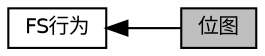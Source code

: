 digraph "位图"
{
  edge [fontname="Helvetica",fontsize="10",labelfontname="Helvetica",labelfontsize="10"];
  node [fontname="Helvetica",fontsize="10",shape=box];
  rankdir=LR;
  Node2 [label="FS行为",height=0.2,width=0.4,color="black", fillcolor="white", style="filled",URL="$group__action.html",tooltip=" "];
  Node1 [label="位图",height=0.2,width=0.4,color="black", fillcolor="grey75", style="filled", fontcolor="black",tooltip=" "];
  Node2->Node1 [shape=plaintext, dir="back", style="solid"];
}
